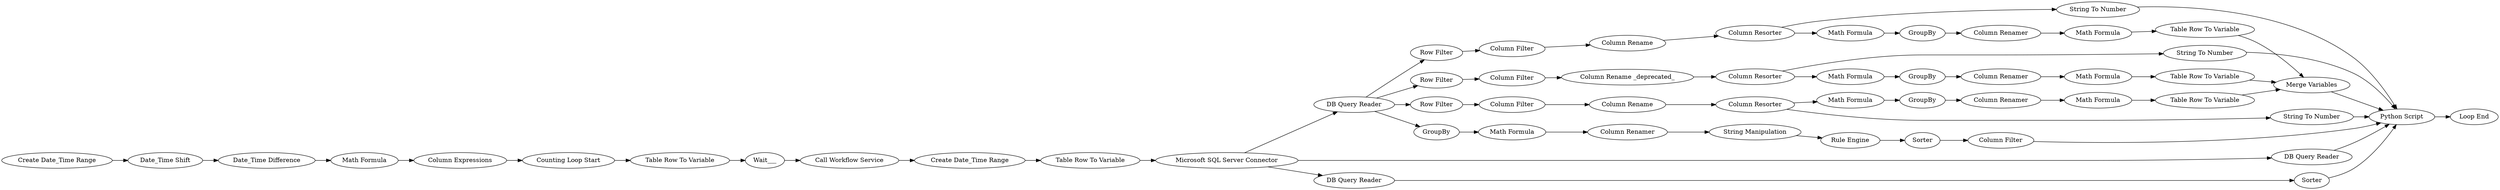 digraph {
	2 [label="Python Script"]
	8 [label="Date_Time Shift"]
	9 [label="Counting Loop Start"]
	10 [label=GroupBy]
	13 [label="Row Filter"]
	14 [label="Row Filter"]
	15 [label="Column Filter"]
	16 [label="Column Filter"]
	17 [label="Column Rename"]
	18 [label="Column Rename"]
	20 [label="Column Resorter"]
	21 [label="Column Resorter"]
	112 [label="Microsoft SQL Server Connector"]
	113 [label="DB Query Reader"]
	114 [label="Column Renamer"]
	115 [label="Rule Engine"]
	116 [label="String Manipulation"]
	117 [label=Sorter]
	118 [label="Column Filter"]
	119 [label="Math Formula"]
	120 [label="Row Filter"]
	121 [label="Column Filter"]
	122 [label="Column Rename _deprecated_"]
	123 [label="Column Resorter"]
	124 [label="Math Formula"]
	125 [label=GroupBy]
	126 [label=GroupBy]
	127 [label="Math Formula"]
	128 [label="Math Formula"]
	129 [label=GroupBy]
	130 [label="Column Renamer"]
	131 [label="Column Renamer"]
	132 [label="Column Renamer"]
	133 [label="Table Row To Variable"]
	134 [label="Table Row To Variable"]
	135 [label="Table Row To Variable"]
	136 [label="Merge Variables"]
	137 [label="Math Formula"]
	138 [label="Math Formula"]
	139 [label="Math Formula"]
	264 [label="Create Date_Time Range"]
	265 [label="Table Row To Variable"]
	266 [label="DB Query Reader"]
	267 [label="DB Query Reader"]
	268 [label=Sorter]
	269 [label="String To Number"]
	270 [label="String To Number"]
	271 [label="String To Number"]
	272 [label=Wait___]
	277 [label="Loop End"]
	278 [label="Create Date_Time Range"]
	280 [label="Date_Time Difference"]
	281 [label="Table Row To Variable"]
	282 [label="Column Expressions"]
	283 [label="Math Formula"]
	284 [label="Call Workflow Service"]
	2 -> 277
	8 -> 280
	9 -> 281
	10 -> 119
	13 -> 15
	14 -> 16
	15 -> 17
	16 -> 18
	17 -> 20
	18 -> 21
	20 -> 269
	20 -> 124
	21 -> 271
	21 -> 127
	112 -> 113
	112 -> 266
	112 -> 267
	113 -> 120
	113 -> 10
	113 -> 13
	113 -> 14
	114 -> 116
	115 -> 117
	116 -> 115
	117 -> 118
	118 -> 2
	119 -> 114
	120 -> 121
	121 -> 122
	122 -> 123
	123 -> 270
	123 -> 128
	124 -> 125
	125 -> 130
	126 -> 131
	127 -> 126
	128 -> 129
	129 -> 132
	130 -> 137
	131 -> 138
	132 -> 139
	133 -> 136
	134 -> 136
	135 -> 136
	136 -> 2
	137 -> 133
	138 -> 134
	139 -> 135
	264 -> 265
	265 -> 112
	266 -> 2
	267 -> 268
	268 -> 2
	269 -> 2
	270 -> 2
	271 -> 2
	272 -> 284
	278 -> 8
	280 -> 283
	281 -> 272
	282 -> 9
	283 -> 282
	284 -> 264
	rankdir=LR
}
